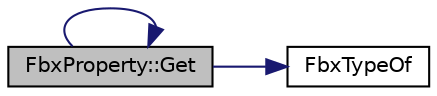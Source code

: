 digraph "FbxProperty::Get"
{
  edge [fontname="Helvetica",fontsize="10",labelfontname="Helvetica",labelfontsize="10"];
  node [fontname="Helvetica",fontsize="10",shape=record];
  rankdir="LR";
  Node124 [label="FbxProperty::Get",height=0.2,width=0.4,color="black", fillcolor="grey75", style="filled", fontcolor="black"];
  Node124 -> Node124 [color="midnightblue",fontsize="10",style="solid"];
  Node124 -> Node125 [color="midnightblue",fontsize="10",style="solid"];
  Node125 [label="FbxTypeOf",height=0.2,width=0.4,color="black", fillcolor="white", style="filled",URL="$fbxpropertytypes_8h.html#a1e622dc5bedcefdf0cf0d051d0d7dc4d"];
}
